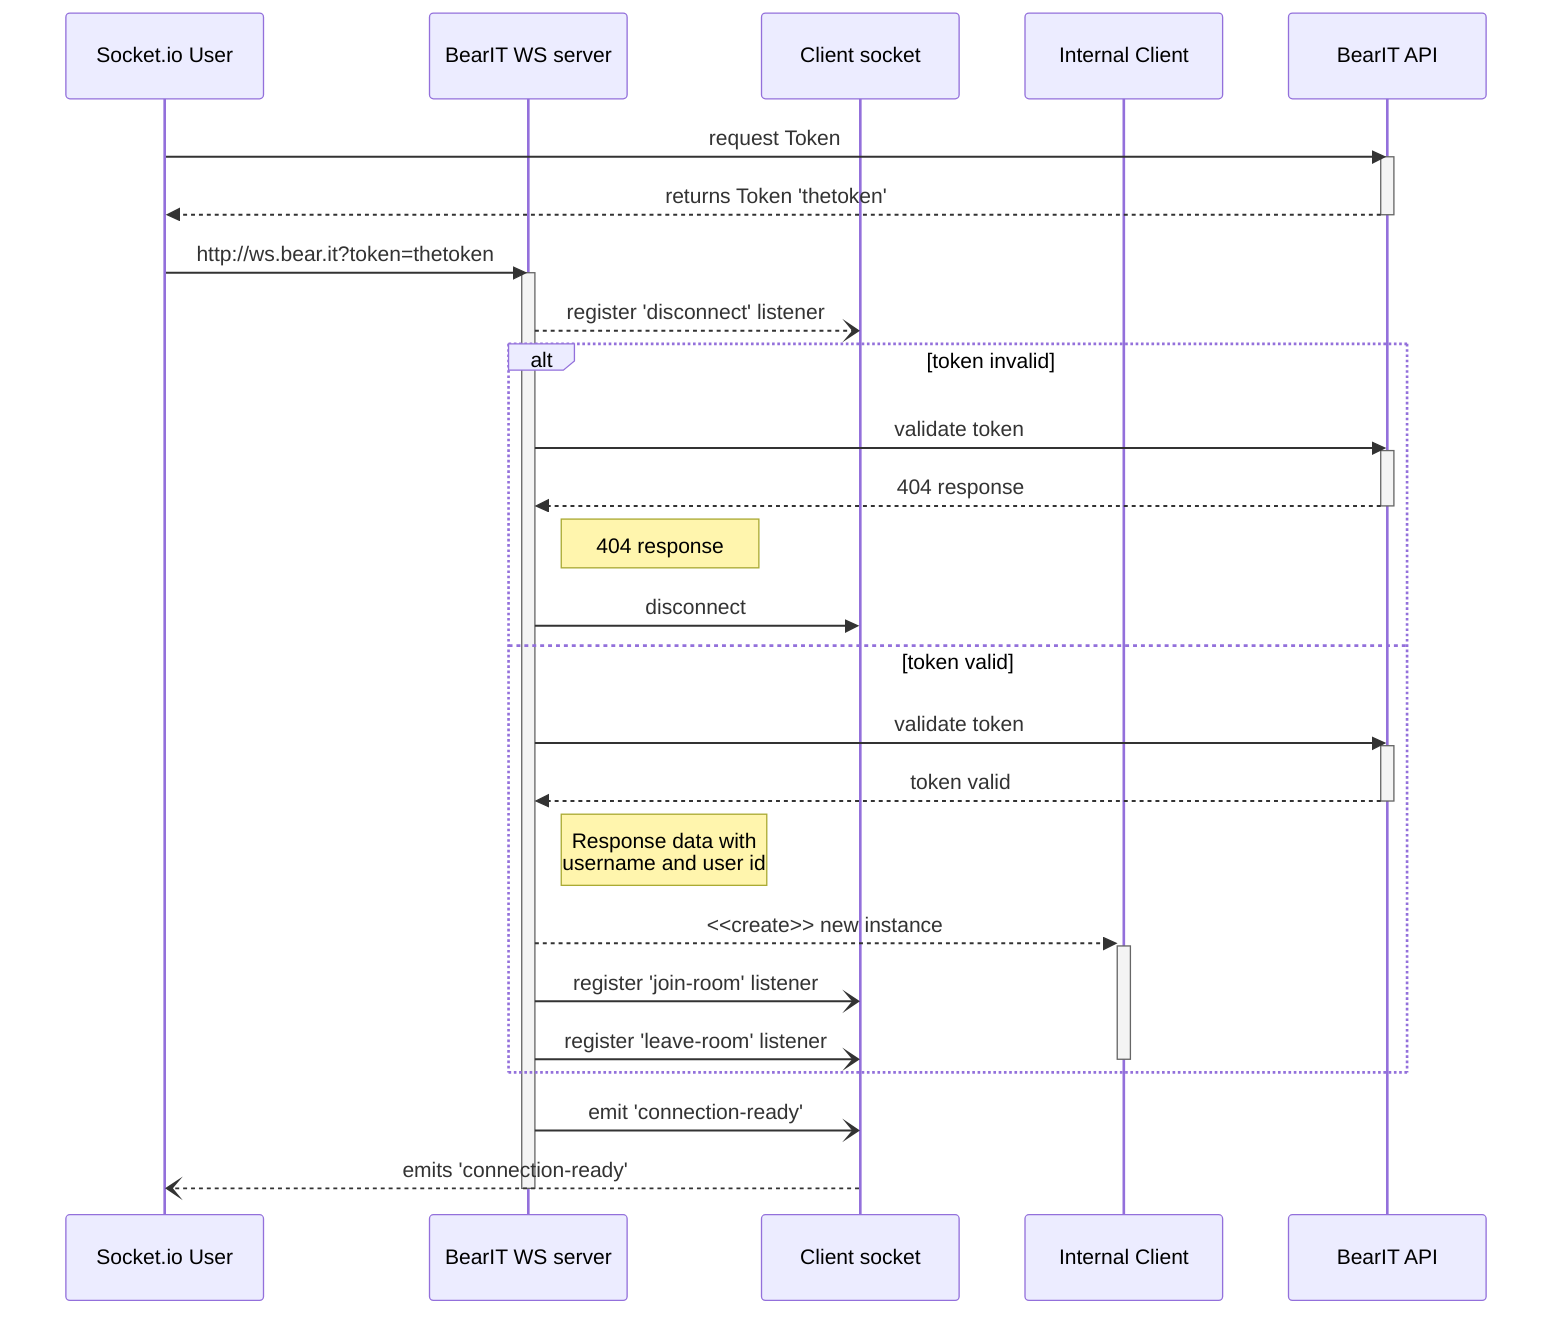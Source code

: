 sequenceDiagram

  participant U as Socket.io User
  participant WS as BearIT WS server
  participant S as Client socket
  participant WSC as Internal Client
  participant B as BearIT API

  U ->> B: request Token
  activate B
  B -->> U: returns Token 'thetoken'
  deactivate B

  U ->> WS: http://ws.bear.it?token=thetoken
  activate WS
  WS --) S: register 'disconnect' listener
  
  alt token invalid
    WS ->> B: validate token
    activate B
    B -->> WS: 404 response
    deactivate B
    Note right of WS: 404 response
    WS ->> S: disconnect
  else token valid
    WS ->> B: validate token
    activate B
    B -->> WS: token valid
    deactivate B
    Note right of WS: Response data with<br>username and user id
    WS -->> +WSC: <<create>> new instance
    WS -) S: register 'join-room' listener
    WS -) S: register 'leave-room' listener
    deactivate WSC
  end
  
    WS -) S: emit 'connection-ready'
    S --) U: emits 'connection-ready'
  deactivate WS